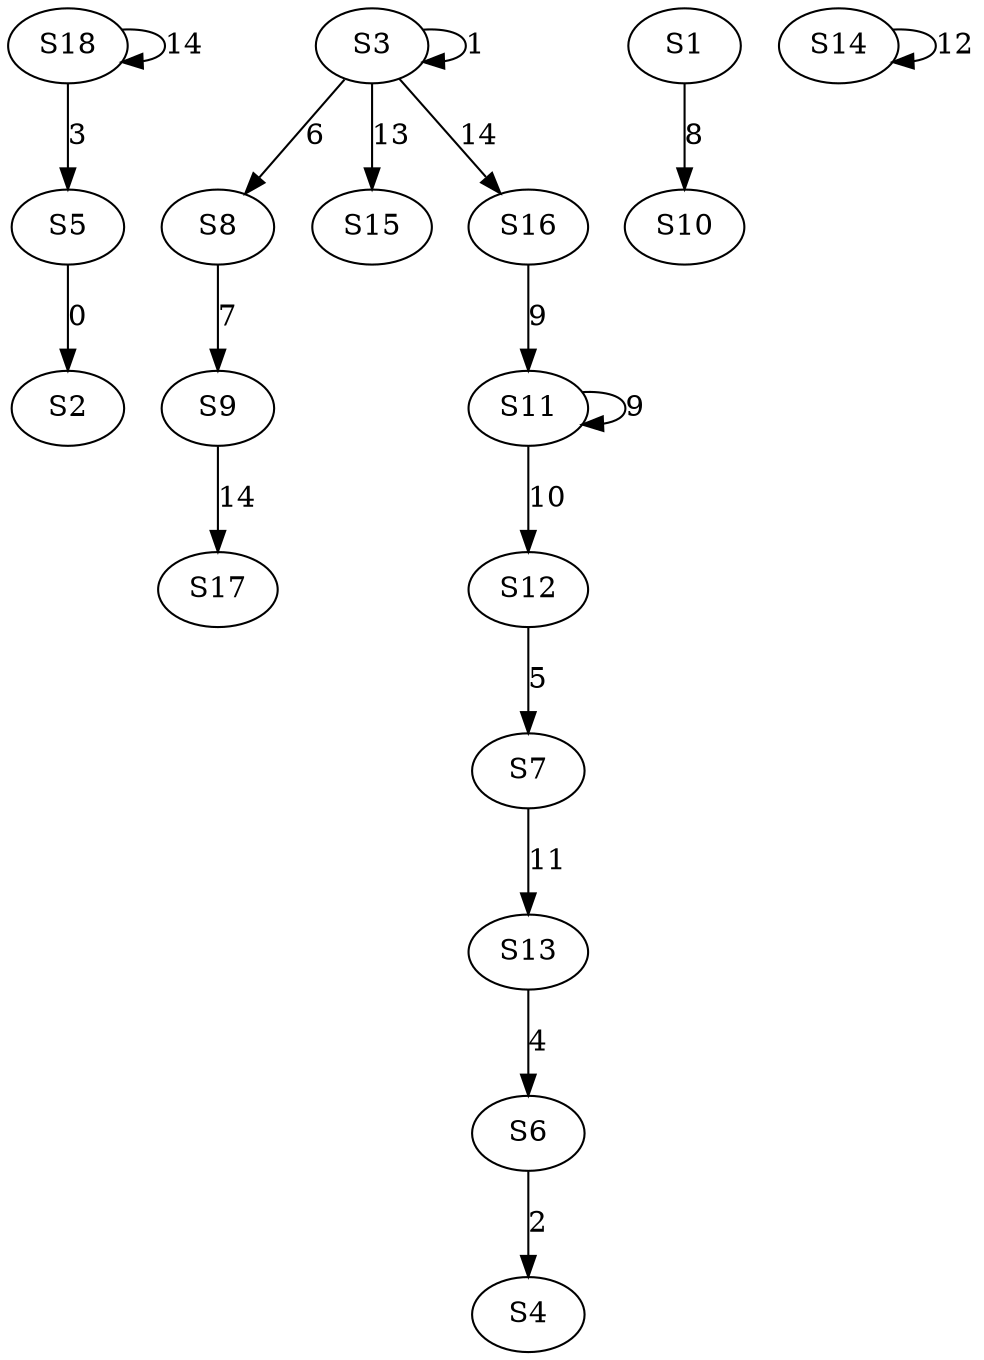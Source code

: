 strict digraph {
	S5 -> S2 [ label = 0 ];
	S3 -> S3 [ label = 1 ];
	S6 -> S4 [ label = 2 ];
	S18 -> S5 [ label = 3 ];
	S13 -> S6 [ label = 4 ];
	S12 -> S7 [ label = 5 ];
	S3 -> S8 [ label = 6 ];
	S8 -> S9 [ label = 7 ];
	S1 -> S10 [ label = 8 ];
	S11 -> S11 [ label = 9 ];
	S11 -> S12 [ label = 10 ];
	S7 -> S13 [ label = 11 ];
	S14 -> S14 [ label = 12 ];
	S3 -> S15 [ label = 13 ];
	S3 -> S16 [ label = 14 ];
	S9 -> S17 [ label = 14 ];
	S18 -> S18 [ label = 14 ];
	S16 -> S11 [ label = 9 ];
}